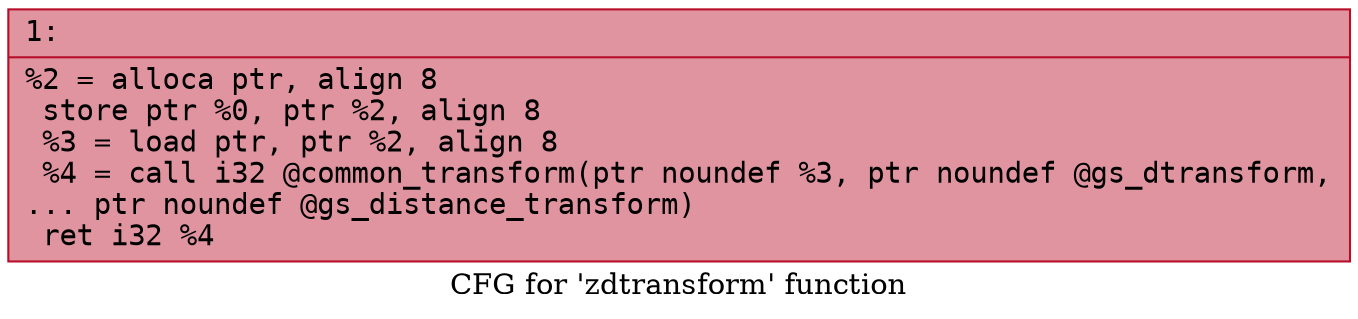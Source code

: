 digraph "CFG for 'zdtransform' function" {
	label="CFG for 'zdtransform' function";

	Node0x600001bd2490 [shape=record,color="#b70d28ff", style=filled, fillcolor="#b70d2870" fontname="Courier",label="{1:\l|  %2 = alloca ptr, align 8\l  store ptr %0, ptr %2, align 8\l  %3 = load ptr, ptr %2, align 8\l  %4 = call i32 @common_transform(ptr noundef %3, ptr noundef @gs_dtransform,\l... ptr noundef @gs_distance_transform)\l  ret i32 %4\l}"];
}
